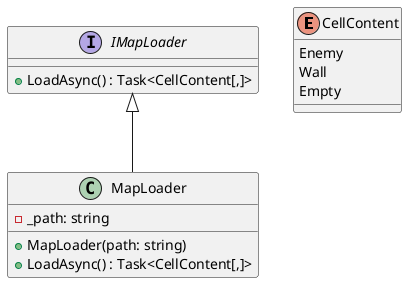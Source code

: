 @startuml
enum CellContent {
    Enemy
    Wall
    Empty
}
interface IMapLoader {
    + LoadAsync() : Task<CellContent[,]>
}

class MapLoader {
    - _path: string
    + MapLoader(path: string)
    + LoadAsync() : Task<CellContent[,]>
}

MapLoader -up-|>IMapLoader
@enduml